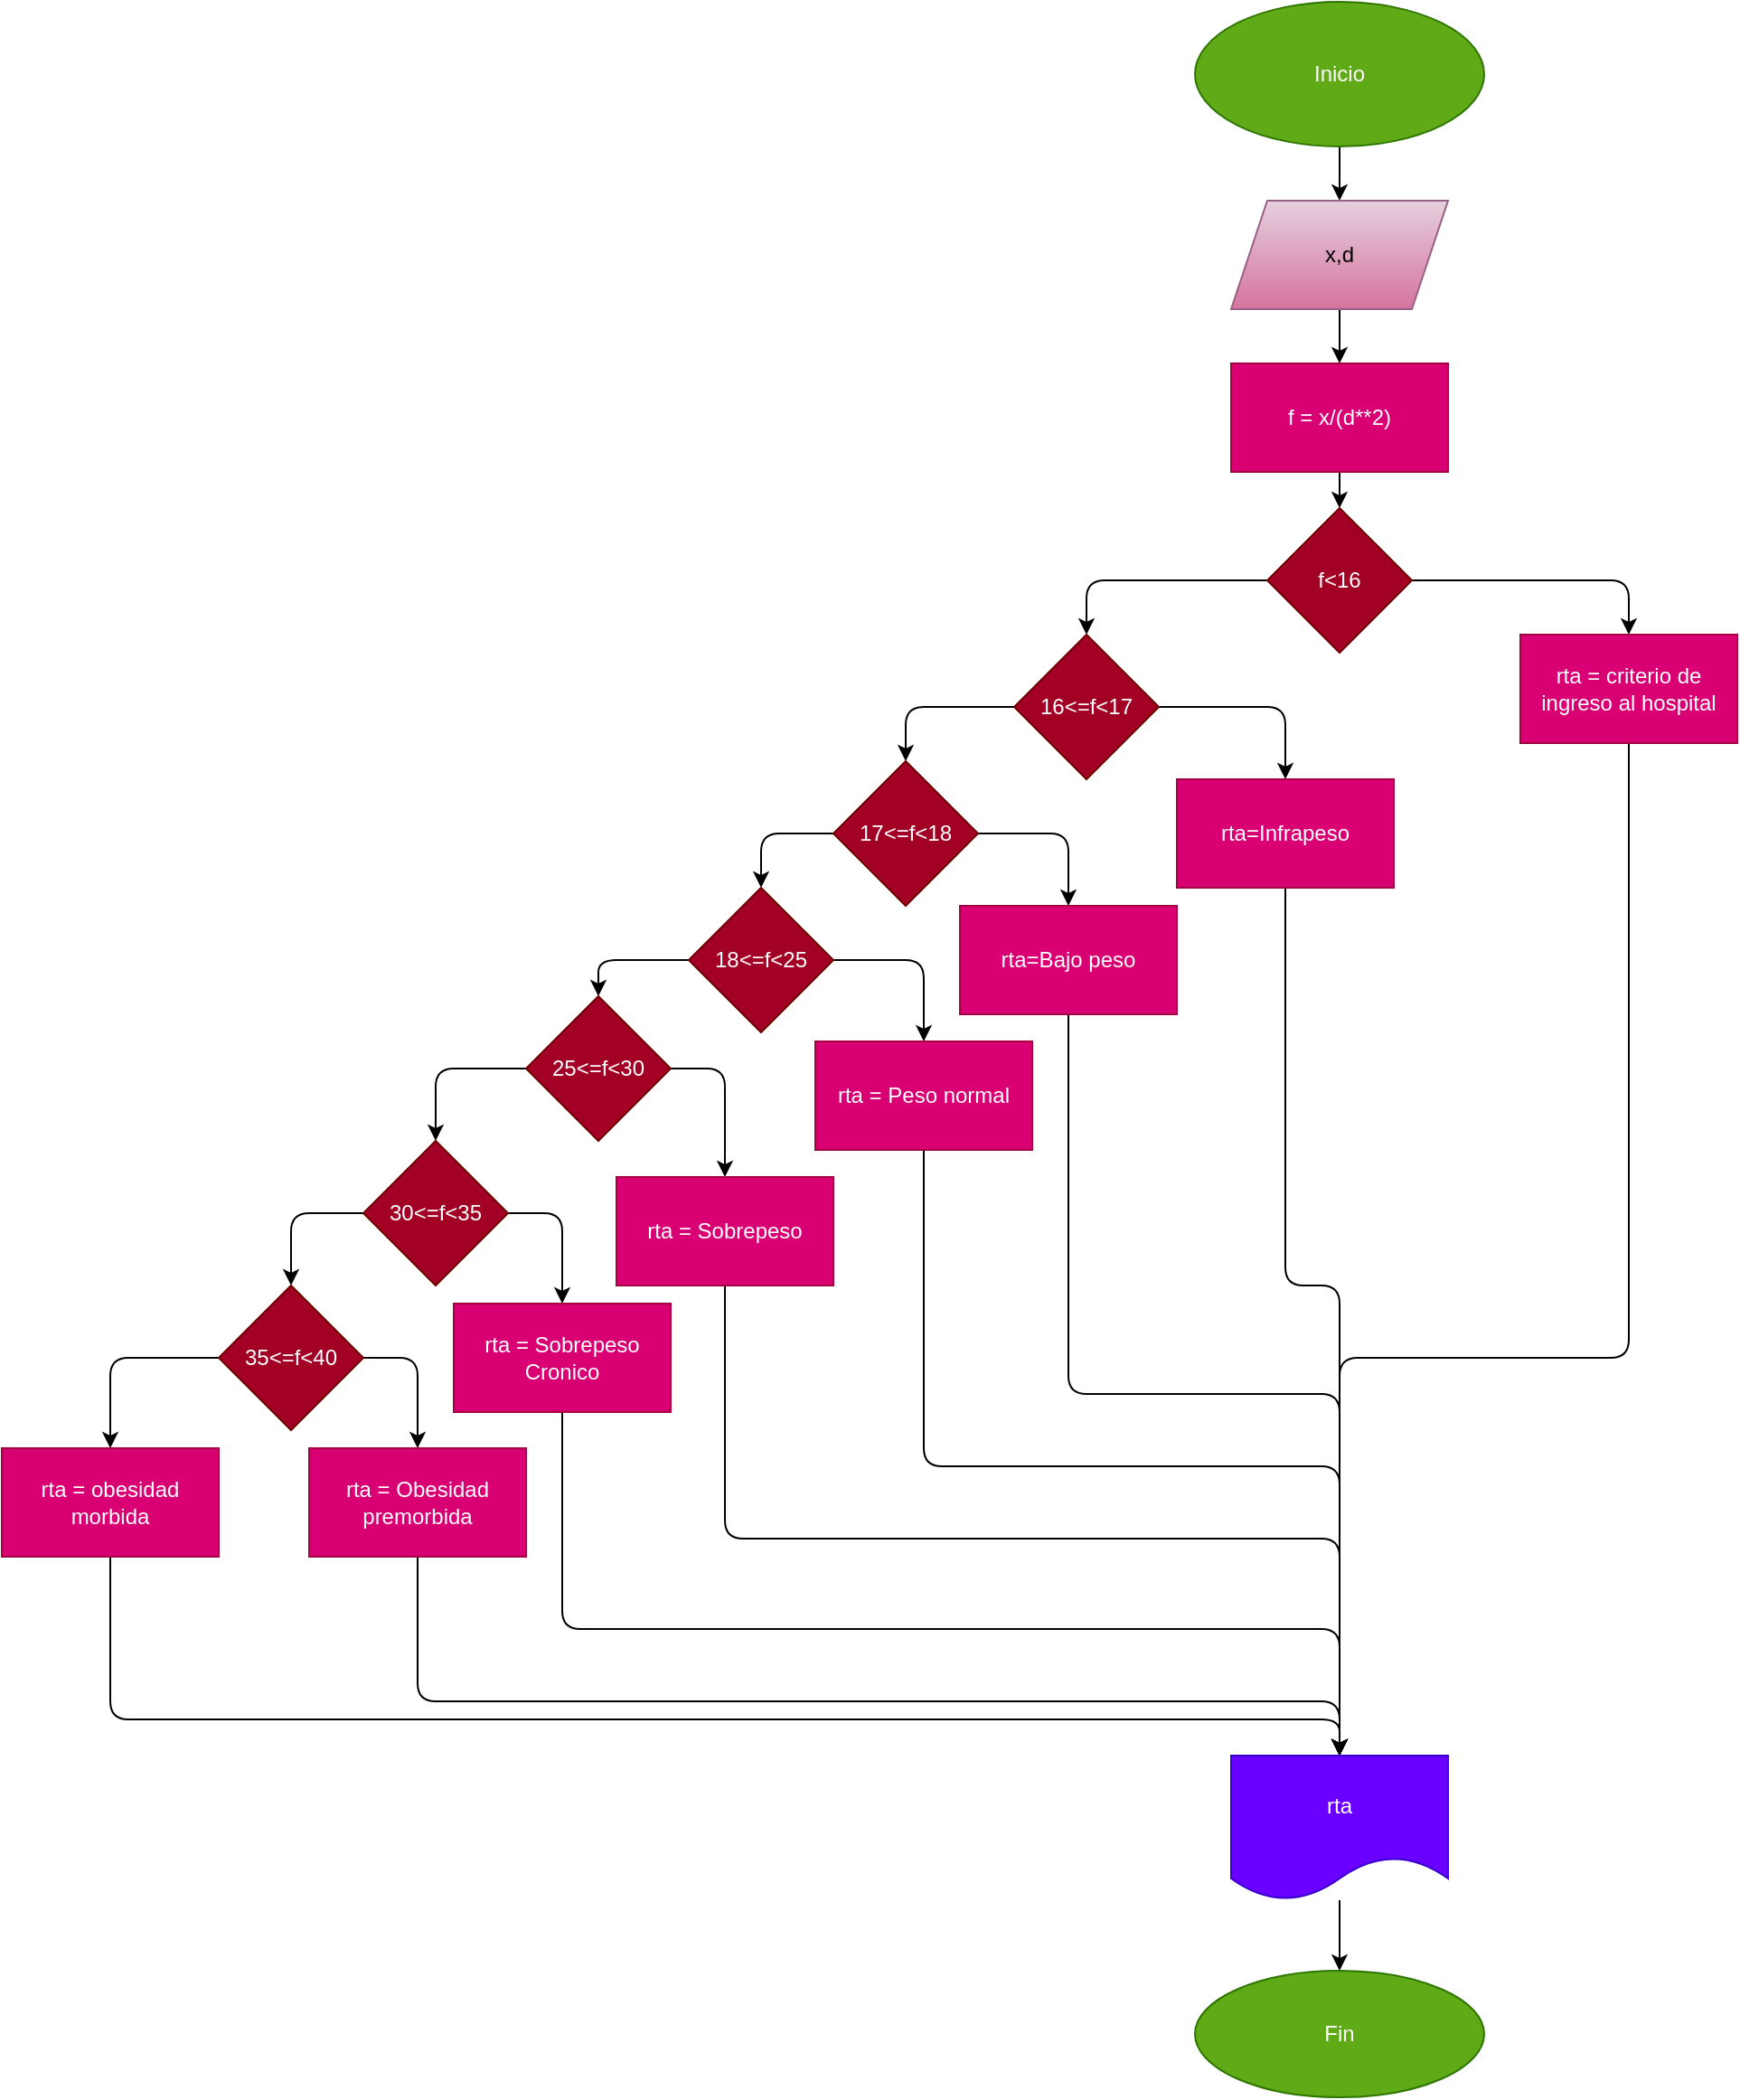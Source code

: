 <mxfile>
    <diagram id="izweePgIDrny5pcIWLs1" name="Página-1">
        <mxGraphModel dx="1596" dy="568" grid="1" gridSize="10" guides="1" tooltips="1" connect="1" arrows="1" fold="1" page="1" pageScale="1" pageWidth="850" pageHeight="1100" math="0" shadow="0">
            <root>
                <mxCell id="0"/>
                <mxCell id="1" parent="0"/>
                <mxCell id="2" value="" style="edgeStyle=none;html=1;" edge="1" parent="1" source="3" target="5">
                    <mxGeometry relative="1" as="geometry"/>
                </mxCell>
                <mxCell id="3" value="Inicio" style="ellipse;whiteSpace=wrap;html=1;fillColor=#60a917;fontColor=#ffffff;strokeColor=#2D7600;" vertex="1" parent="1">
                    <mxGeometry x="360" y="10" width="160" height="80" as="geometry"/>
                </mxCell>
                <mxCell id="4" value="" style="edgeStyle=none;html=1;" edge="1" parent="1" source="5" target="7">
                    <mxGeometry relative="1" as="geometry"/>
                </mxCell>
                <mxCell id="5" value="x,d" style="shape=parallelogram;perimeter=parallelogramPerimeter;whiteSpace=wrap;html=1;fixedSize=1;fillColor=#e6d0de;strokeColor=#996185;gradientColor=#d5739d;" vertex="1" parent="1">
                    <mxGeometry x="380" y="120" width="120" height="60" as="geometry"/>
                </mxCell>
                <mxCell id="6" value="" style="edgeStyle=none;html=1;" edge="1" parent="1" source="7" target="10">
                    <mxGeometry relative="1" as="geometry"/>
                </mxCell>
                <mxCell id="7" value="f = x/(d**2)" style="whiteSpace=wrap;html=1;fillColor=#d80073;fontColor=#ffffff;strokeColor=#A50040;" vertex="1" parent="1">
                    <mxGeometry x="380" y="210" width="120" height="60" as="geometry"/>
                </mxCell>
                <mxCell id="8" value="" style="edgeStyle=none;html=1;" edge="1" parent="1" source="10" target="12">
                    <mxGeometry relative="1" as="geometry">
                        <Array as="points">
                            <mxPoint x="600" y="330"/>
                        </Array>
                    </mxGeometry>
                </mxCell>
                <mxCell id="9" value="" style="edgeStyle=none;html=1;" edge="1" parent="1" source="10" target="15">
                    <mxGeometry relative="1" as="geometry">
                        <Array as="points">
                            <mxPoint x="300" y="330"/>
                        </Array>
                    </mxGeometry>
                </mxCell>
                <mxCell id="10" value="f&amp;lt;16" style="rhombus;whiteSpace=wrap;html=1;fillColor=#a20025;fontColor=#ffffff;strokeColor=#6F0000;" vertex="1" parent="1">
                    <mxGeometry x="400" y="290" width="80" height="80" as="geometry"/>
                </mxCell>
                <mxCell id="11" style="edgeStyle=none;html=1;exitX=0.5;exitY=1;exitDx=0;exitDy=0;entryX=0.5;entryY=0;entryDx=0;entryDy=0;" edge="1" parent="1" source="12" target="46">
                    <mxGeometry relative="1" as="geometry">
                        <Array as="points">
                            <mxPoint x="600" y="760"/>
                            <mxPoint x="440" y="760"/>
                        </Array>
                    </mxGeometry>
                </mxCell>
                <mxCell id="12" value="rta = criterio de ingreso al hospital" style="whiteSpace=wrap;html=1;fillColor=#d80073;fontColor=#ffffff;strokeColor=#A50040;" vertex="1" parent="1">
                    <mxGeometry x="540" y="360" width="120" height="60" as="geometry"/>
                </mxCell>
                <mxCell id="13" style="edgeStyle=none;html=1;entryX=0.5;entryY=0;entryDx=0;entryDy=0;" edge="1" parent="1" source="15" target="17">
                    <mxGeometry relative="1" as="geometry">
                        <mxPoint x="410" y="440" as="targetPoint"/>
                        <Array as="points">
                            <mxPoint x="410" y="400"/>
                        </Array>
                    </mxGeometry>
                </mxCell>
                <mxCell id="14" value="" style="edgeStyle=none;html=1;" edge="1" parent="1" source="15" target="20">
                    <mxGeometry relative="1" as="geometry">
                        <Array as="points">
                            <mxPoint x="200" y="400"/>
                        </Array>
                    </mxGeometry>
                </mxCell>
                <mxCell id="15" value="16&amp;lt;=f&amp;lt;17" style="rhombus;whiteSpace=wrap;html=1;fillColor=#a20025;fontColor=#ffffff;strokeColor=#6F0000;" vertex="1" parent="1">
                    <mxGeometry x="260" y="360" width="80" height="80" as="geometry"/>
                </mxCell>
                <mxCell id="16" style="edgeStyle=none;html=1;exitX=0.5;exitY=1;exitDx=0;exitDy=0;" edge="1" parent="1" source="17">
                    <mxGeometry relative="1" as="geometry">
                        <mxPoint x="440" y="980" as="targetPoint"/>
                        <Array as="points">
                            <mxPoint x="410" y="720"/>
                            <mxPoint x="440" y="720"/>
                        </Array>
                    </mxGeometry>
                </mxCell>
                <mxCell id="17" value="rta=Infrapeso" style="whiteSpace=wrap;html=1;labelBackgroundColor=none;fillColor=#d80073;fontColor=#ffffff;strokeColor=#A50040;" vertex="1" parent="1">
                    <mxGeometry x="350" y="440" width="120" height="60" as="geometry"/>
                </mxCell>
                <mxCell id="18" style="edgeStyle=none;html=1;entryX=0.5;entryY=0;entryDx=0;entryDy=0;" edge="1" parent="1" source="20" target="22">
                    <mxGeometry relative="1" as="geometry">
                        <mxPoint x="290" y="490" as="targetPoint"/>
                        <Array as="points">
                            <mxPoint x="290" y="470"/>
                        </Array>
                    </mxGeometry>
                </mxCell>
                <mxCell id="19" value="" style="edgeStyle=none;html=1;" edge="1" parent="1" source="20" target="25">
                    <mxGeometry relative="1" as="geometry">
                        <Array as="points">
                            <mxPoint x="120" y="470"/>
                        </Array>
                    </mxGeometry>
                </mxCell>
                <mxCell id="20" value="17&amp;lt;=f&amp;lt;18" style="rhombus;whiteSpace=wrap;html=1;fillColor=#a20025;fontColor=#ffffff;strokeColor=#6F0000;" vertex="1" parent="1">
                    <mxGeometry x="160" y="430" width="80" height="80" as="geometry"/>
                </mxCell>
                <mxCell id="21" style="edgeStyle=none;html=1;exitX=0.5;exitY=1;exitDx=0;exitDy=0;entryX=0.5;entryY=0;entryDx=0;entryDy=0;" edge="1" parent="1" source="22" target="46">
                    <mxGeometry relative="1" as="geometry">
                        <Array as="points">
                            <mxPoint x="290" y="780"/>
                            <mxPoint x="440" y="780"/>
                        </Array>
                    </mxGeometry>
                </mxCell>
                <mxCell id="22" value="rta=Bajo peso" style="whiteSpace=wrap;html=1;labelBackgroundColor=none;fillColor=#d80073;fontColor=#ffffff;strokeColor=#A50040;" vertex="1" parent="1">
                    <mxGeometry x="230" y="510" width="120" height="60" as="geometry"/>
                </mxCell>
                <mxCell id="23" style="edgeStyle=none;html=1;entryX=0.5;entryY=0;entryDx=0;entryDy=0;" edge="1" parent="1" source="25" target="27">
                    <mxGeometry relative="1" as="geometry">
                        <Array as="points">
                            <mxPoint x="210" y="540"/>
                        </Array>
                    </mxGeometry>
                </mxCell>
                <mxCell id="24" value="" style="edgeStyle=none;html=1;" edge="1" parent="1" source="25" target="30">
                    <mxGeometry relative="1" as="geometry">
                        <Array as="points">
                            <mxPoint x="30" y="540"/>
                        </Array>
                    </mxGeometry>
                </mxCell>
                <mxCell id="25" value="18&amp;lt;=f&amp;lt;25" style="rhombus;whiteSpace=wrap;html=1;fillColor=#a20025;fontColor=#ffffff;strokeColor=#6F0000;" vertex="1" parent="1">
                    <mxGeometry x="80" y="500" width="80" height="80" as="geometry"/>
                </mxCell>
                <mxCell id="26" style="edgeStyle=none;html=1;exitX=0.5;exitY=1;exitDx=0;exitDy=0;entryX=0.5;entryY=0;entryDx=0;entryDy=0;" edge="1" parent="1" source="27" target="46">
                    <mxGeometry relative="1" as="geometry">
                        <Array as="points">
                            <mxPoint x="210" y="820"/>
                            <mxPoint x="440" y="820"/>
                        </Array>
                    </mxGeometry>
                </mxCell>
                <mxCell id="27" value="rta = Peso normal" style="whiteSpace=wrap;html=1;labelBackgroundColor=none;fillColor=#d80073;fontColor=#ffffff;strokeColor=#A50040;" vertex="1" parent="1">
                    <mxGeometry x="150" y="585" width="120" height="60" as="geometry"/>
                </mxCell>
                <mxCell id="28" style="edgeStyle=none;html=1;entryX=0.5;entryY=0;entryDx=0;entryDy=0;" edge="1" parent="1" source="30" target="32">
                    <mxGeometry relative="1" as="geometry">
                        <mxPoint x="100" y="640" as="targetPoint"/>
                        <Array as="points">
                            <mxPoint x="100" y="600"/>
                        </Array>
                    </mxGeometry>
                </mxCell>
                <mxCell id="29" value="" style="edgeStyle=none;html=1;" edge="1" parent="1" source="30" target="35">
                    <mxGeometry relative="1" as="geometry">
                        <Array as="points">
                            <mxPoint x="-60" y="600"/>
                        </Array>
                    </mxGeometry>
                </mxCell>
                <mxCell id="30" value="25&amp;lt;=f&amp;lt;30" style="rhombus;whiteSpace=wrap;html=1;fillColor=#a20025;fontColor=#ffffff;strokeColor=#6F0000;" vertex="1" parent="1">
                    <mxGeometry x="-10" y="560" width="80" height="80" as="geometry"/>
                </mxCell>
                <mxCell id="31" style="edgeStyle=none;html=1;exitX=0.5;exitY=1;exitDx=0;exitDy=0;entryX=0.5;entryY=0;entryDx=0;entryDy=0;" edge="1" parent="1" source="32" target="46">
                    <mxGeometry relative="1" as="geometry">
                        <Array as="points">
                            <mxPoint x="100" y="860"/>
                            <mxPoint x="440" y="860"/>
                        </Array>
                    </mxGeometry>
                </mxCell>
                <mxCell id="32" value="rta = Sobrepeso" style="rounded=0;whiteSpace=wrap;html=1;labelBackgroundColor=none;fillColor=#d80073;fontColor=#ffffff;strokeColor=#A50040;" vertex="1" parent="1">
                    <mxGeometry x="40" y="660" width="120" height="60" as="geometry"/>
                </mxCell>
                <mxCell id="33" style="edgeStyle=none;html=1;entryX=0.5;entryY=0;entryDx=0;entryDy=0;" edge="1" parent="1" source="35" target="37">
                    <mxGeometry relative="1" as="geometry">
                        <Array as="points">
                            <mxPoint x="10" y="680"/>
                        </Array>
                    </mxGeometry>
                </mxCell>
                <mxCell id="34" value="" style="edgeStyle=none;html=1;" edge="1" parent="1" source="35" target="40">
                    <mxGeometry relative="1" as="geometry">
                        <Array as="points">
                            <mxPoint x="-140" y="680"/>
                        </Array>
                    </mxGeometry>
                </mxCell>
                <mxCell id="35" value="30&amp;lt;=f&amp;lt;35" style="rhombus;whiteSpace=wrap;html=1;fillColor=#a20025;fontColor=#ffffff;strokeColor=#6F0000;" vertex="1" parent="1">
                    <mxGeometry x="-100" y="640" width="80" height="80" as="geometry"/>
                </mxCell>
                <mxCell id="36" style="edgeStyle=none;html=1;exitX=0.5;exitY=1;exitDx=0;exitDy=0;entryX=0.5;entryY=0;entryDx=0;entryDy=0;" edge="1" parent="1" source="37" target="46">
                    <mxGeometry relative="1" as="geometry">
                        <Array as="points">
                            <mxPoint x="10" y="910"/>
                            <mxPoint x="440" y="910"/>
                        </Array>
                    </mxGeometry>
                </mxCell>
                <mxCell id="37" value="rta = Sobrepeso Cronico" style="whiteSpace=wrap;html=1;labelBackgroundColor=none;fillColor=#d80073;fontColor=#ffffff;strokeColor=#A50040;" vertex="1" parent="1">
                    <mxGeometry x="-50" y="730" width="120" height="60" as="geometry"/>
                </mxCell>
                <mxCell id="38" style="edgeStyle=none;html=1;entryX=0.5;entryY=0;entryDx=0;entryDy=0;" edge="1" parent="1" source="40" target="42">
                    <mxGeometry relative="1" as="geometry">
                        <mxPoint x="-80" y="800" as="targetPoint"/>
                        <Array as="points">
                            <mxPoint x="-70" y="760"/>
                        </Array>
                    </mxGeometry>
                </mxCell>
                <mxCell id="39" value="" style="edgeStyle=none;html=1;exitX=0;exitY=0.5;exitDx=0;exitDy=0;" edge="1" parent="1" source="40" target="44">
                    <mxGeometry relative="1" as="geometry">
                        <mxPoint x="-170" y="780" as="sourcePoint"/>
                        <Array as="points">
                            <mxPoint x="-240" y="760"/>
                        </Array>
                    </mxGeometry>
                </mxCell>
                <mxCell id="40" value="35&amp;lt;=f&amp;lt;40" style="rhombus;whiteSpace=wrap;html=1;fillColor=#a20025;fontColor=#ffffff;strokeColor=#6F0000;" vertex="1" parent="1">
                    <mxGeometry x="-180" y="720" width="80" height="80" as="geometry"/>
                </mxCell>
                <mxCell id="41" style="edgeStyle=none;html=1;exitX=0.5;exitY=1;exitDx=0;exitDy=0;entryX=0.5;entryY=0;entryDx=0;entryDy=0;" edge="1" parent="1" source="42" target="46">
                    <mxGeometry relative="1" as="geometry">
                        <Array as="points">
                            <mxPoint x="-70" y="950"/>
                            <mxPoint x="440" y="950"/>
                        </Array>
                    </mxGeometry>
                </mxCell>
                <mxCell id="42" value="rta = Obesidad premorbida" style="whiteSpace=wrap;html=1;labelBackgroundColor=none;fillColor=#d80073;fontColor=#ffffff;strokeColor=#A50040;" vertex="1" parent="1">
                    <mxGeometry x="-130" y="810" width="120" height="60" as="geometry"/>
                </mxCell>
                <mxCell id="43" style="edgeStyle=none;html=1;exitX=0.5;exitY=1;exitDx=0;exitDy=0;entryX=0.5;entryY=0;entryDx=0;entryDy=0;" edge="1" parent="1" source="44" target="46">
                    <mxGeometry relative="1" as="geometry">
                        <Array as="points">
                            <mxPoint x="-240" y="960"/>
                            <mxPoint x="440" y="960"/>
                        </Array>
                    </mxGeometry>
                </mxCell>
                <mxCell id="44" value="rta = obesidad morbida" style="whiteSpace=wrap;html=1;fillColor=#d80073;fontColor=#ffffff;strokeColor=#A50040;" vertex="1" parent="1">
                    <mxGeometry x="-300" y="810" width="120" height="60" as="geometry"/>
                </mxCell>
                <mxCell id="45" value="" style="edgeStyle=none;html=1;" edge="1" parent="1" source="46" target="47">
                    <mxGeometry relative="1" as="geometry"/>
                </mxCell>
                <mxCell id="46" value="rta" style="shape=document;whiteSpace=wrap;html=1;boundedLbl=1;labelBackgroundColor=none;fillColor=#6a00ff;fontColor=#ffffff;strokeColor=#3700CC;" vertex="1" parent="1">
                    <mxGeometry x="380" y="980" width="120" height="80" as="geometry"/>
                </mxCell>
                <mxCell id="47" value="Fin" style="ellipse;whiteSpace=wrap;html=1;labelBackgroundColor=none;fillColor=#60a917;fontColor=#ffffff;strokeColor=#2D7600;" vertex="1" parent="1">
                    <mxGeometry x="360" y="1099" width="160" height="70" as="geometry"/>
                </mxCell>
            </root>
        </mxGraphModel>
    </diagram>
</mxfile>